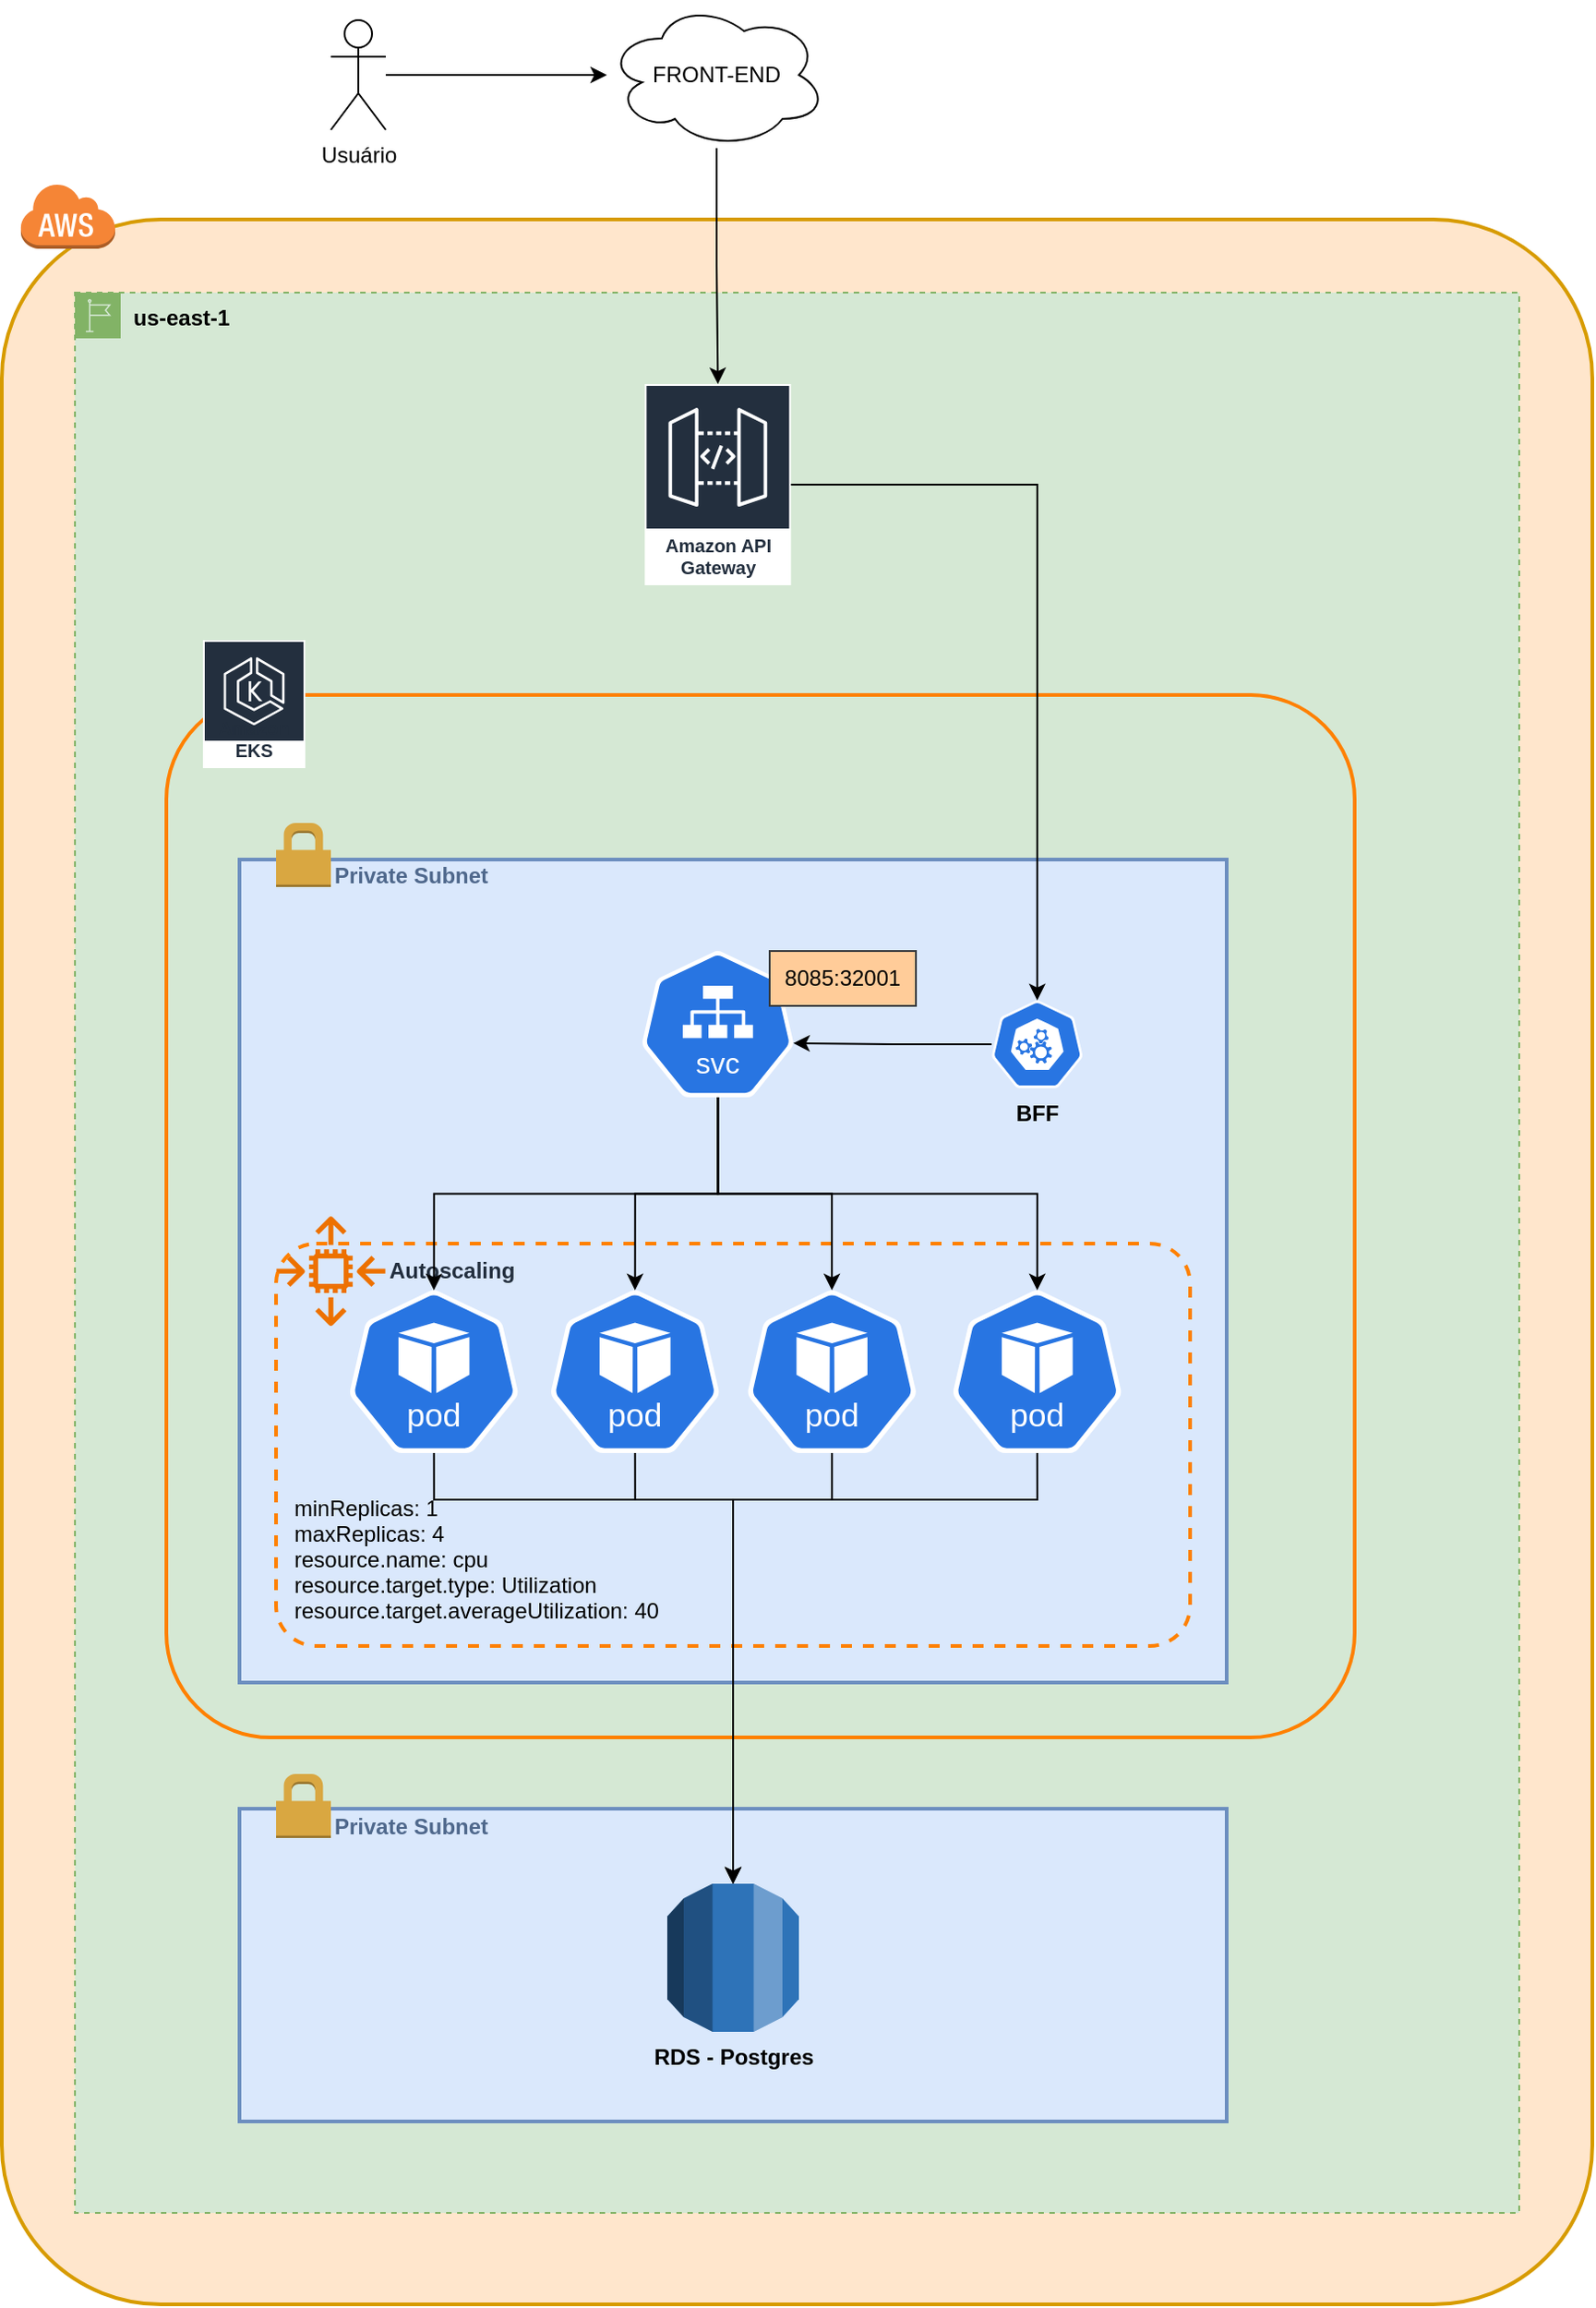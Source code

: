 <mxfile version="23.0.2" type="device">
  <diagram name="Página-1" id="3Deig92EBqLAMkpL4zrJ">
    <mxGraphModel dx="3145" dy="2432" grid="1" gridSize="10" guides="1" tooltips="1" connect="1" arrows="1" fold="1" page="1" pageScale="1" pageWidth="827" pageHeight="1169" background="#FFFFFF" math="0" shadow="0">
      <root>
        <mxCell id="0" />
        <mxCell id="1" parent="0" />
        <mxCell id="WYVrjqTcu7dz_fImMJw4-139" value="" style="rounded=1;arcSize=10;dashed=0;fillColor=#ffe6cc;strokeWidth=2;container=0;strokeColor=#d79b00;" vertex="1" parent="1">
          <mxGeometry x="-800" y="-1031" width="870" height="1140" as="geometry" />
        </mxCell>
        <mxCell id="WYVrjqTcu7dz_fImMJw4-140" value="" style="dashed=0;html=1;shape=mxgraph.aws3.cloud;fillColor=#F58536;gradientColor=none;dashed=0;container=0;" vertex="1" parent="1">
          <mxGeometry x="-790" y="-1051" width="52" height="36" as="geometry" />
        </mxCell>
        <mxCell id="WYVrjqTcu7dz_fImMJw4-200" value="" style="group;verticalAlign=top;labelPosition=center;verticalLabelPosition=bottom;align=center;" vertex="1" connectable="0" parent="1">
          <mxGeometry x="-710" y="-941" width="740" height="1000" as="geometry" />
        </mxCell>
        <mxCell id="WYVrjqTcu7dz_fImMJw4-146" value="&lt;b&gt;us-east-1&lt;/b&gt;" style="sketch=0;outlineConnect=0;html=1;whiteSpace=wrap;fontSize=12;fontStyle=0;shape=mxgraph.aws4.group;grIcon=mxgraph.aws4.group_region;strokeColor=#82b366;fillColor=#d5e8d4;verticalAlign=top;align=left;spacingLeft=30;dashed=1;container=0;" vertex="1" parent="WYVrjqTcu7dz_fImMJw4-200">
          <mxGeometry x="-50" y="-50" width="790" height="1050" as="geometry" />
        </mxCell>
        <mxCell id="WYVrjqTcu7dz_fImMJw4-149" value="" style="rounded=1;arcSize=10;dashed=0;fillColor=none;gradientColor=none;strokeWidth=2;container=0;strokeColor=#FF8000;" vertex="1" parent="WYVrjqTcu7dz_fImMJw4-200">
          <mxGeometry y="170" width="650" height="570" as="geometry" />
        </mxCell>
        <mxCell id="WYVrjqTcu7dz_fImMJw4-152" value="Amazon EKS" style="sketch=0;outlineConnect=0;fontColor=#232F3E;gradientColor=none;strokeColor=#ffffff;fillColor=#232F3E;dashed=0;verticalLabelPosition=middle;verticalAlign=bottom;align=center;html=1;whiteSpace=wrap;fontSize=10;fontStyle=1;spacing=3;shape=mxgraph.aws4.productIcon;prIcon=mxgraph.aws4.eks;container=0;" vertex="1" parent="WYVrjqTcu7dz_fImMJw4-200">
          <mxGeometry x="20" y="140" width="56" height="70" as="geometry" />
        </mxCell>
        <mxCell id="WYVrjqTcu7dz_fImMJw4-148" value="Amazon API Gateway" style="sketch=0;outlineConnect=0;fontColor=#232F3E;gradientColor=none;strokeColor=#ffffff;fillColor=#232F3E;dashed=0;verticalLabelPosition=middle;verticalAlign=bottom;align=center;html=1;whiteSpace=wrap;fontSize=10;fontStyle=1;spacing=3;shape=mxgraph.aws4.productIcon;prIcon=mxgraph.aws4.api_gateway;container=0;" vertex="1" parent="WYVrjqTcu7dz_fImMJw4-200">
          <mxGeometry x="261.67" width="80" height="110" as="geometry" />
        </mxCell>
        <mxCell id="WYVrjqTcu7dz_fImMJw4-154" value="" style="rounded=1;arcSize=0;dashed=0;fillColor=#dae8fc;strokeWidth=2;container=0;strokeColor=#6c8ebf;" vertex="1" parent="WYVrjqTcu7dz_fImMJw4-200">
          <mxGeometry x="40" y="260" width="540" height="450" as="geometry" />
        </mxCell>
        <mxCell id="WYVrjqTcu7dz_fImMJw4-155" value="&lt;b&gt;&lt;font color=&quot;#4f688c&quot;&gt;Private Subnet&lt;/font&gt;&lt;/b&gt;" style="dashed=0;html=1;shape=mxgraph.aws3.permissions;fillColor=#D9A741;gradientColor=none;dashed=0;labelPosition=right;verticalLabelPosition=bottom;align=left;verticalAlign=top;spacingBottom=0;spacingTop=-20;container=0;" vertex="1" parent="WYVrjqTcu7dz_fImMJw4-200">
          <mxGeometry x="60" y="240" width="30" height="35" as="geometry" />
        </mxCell>
        <mxCell id="WYVrjqTcu7dz_fImMJw4-162" value="&lt;b&gt;Autoscaling&lt;/b&gt;" style="sketch=0;outlineConnect=0;fontColor=#232F3E;gradientColor=none;fillColor=#ED7100;strokeColor=none;dashed=0;verticalLabelPosition=middle;verticalAlign=middle;align=left;html=1;fontSize=12;fontStyle=0;aspect=fixed;pointerEvents=1;shape=mxgraph.aws4.auto_scaling2;labelPosition=right;container=0;" vertex="1" parent="WYVrjqTcu7dz_fImMJw4-200">
          <mxGeometry x="60" y="455" width="60" height="60" as="geometry" />
        </mxCell>
        <mxCell id="WYVrjqTcu7dz_fImMJw4-163" value="minReplicas: 1&#xa;maxReplicas: 4&#xa;resource.name: cpu&#xa;resource.target.type: Utilization&#xa;resource.target.averageUtilization: 40" style="rounded=1;arcSize=10;dashed=1;fillColor=none;gradientColor=none;strokeWidth=2;align=left;verticalAlign=bottom;spacingBottom=10;spacingLeft=8;container=0;strokeColor=#FF8000;" vertex="1" parent="WYVrjqTcu7dz_fImMJw4-200">
          <mxGeometry x="60" y="470" width="500" height="220" as="geometry" />
        </mxCell>
        <mxCell id="WYVrjqTcu7dz_fImMJw4-161" value="" style="aspect=fixed;sketch=0;html=1;dashed=0;whitespace=wrap;fillColor=#2875E2;strokeColor=#ffffff;points=[[0.005,0.63,0],[0.1,0.2,0],[0.9,0.2,0],[0.5,0,0],[0.995,0.63,0],[0.72,0.99,0],[0.5,1,0],[0.28,0.99,0]];shape=mxgraph.kubernetes.icon2;kubernetesLabel=1;prIcon=pod;container=0;" vertex="1" parent="WYVrjqTcu7dz_fImMJw4-200">
          <mxGeometry x="100" y="495.5" width="92.72" height="89" as="geometry" />
        </mxCell>
        <mxCell id="WYVrjqTcu7dz_fImMJw4-177" value="" style="aspect=fixed;sketch=0;html=1;dashed=0;whitespace=wrap;fillColor=#2875E2;strokeColor=#ffffff;points=[[0.005,0.63,0],[0.1,0.2,0],[0.9,0.2,0],[0.5,0,0],[0.995,0.63,0],[0.72,0.99,0],[0.5,1,0],[0.28,0.99,0]];shape=mxgraph.kubernetes.icon2;kubernetesLabel=1;prIcon=pod;container=0;" vertex="1" parent="WYVrjqTcu7dz_fImMJw4-200">
          <mxGeometry x="210" y="495.5" width="92.72" height="89" as="geometry" />
        </mxCell>
        <mxCell id="WYVrjqTcu7dz_fImMJw4-178" value="" style="aspect=fixed;sketch=0;html=1;dashed=0;whitespace=wrap;fillColor=#2875E2;strokeColor=#ffffff;points=[[0.005,0.63,0],[0.1,0.2,0],[0.9,0.2,0],[0.5,0,0],[0.995,0.63,0],[0.72,0.99,0],[0.5,1,0],[0.28,0.99,0]];shape=mxgraph.kubernetes.icon2;kubernetesLabel=1;prIcon=pod;container=0;" vertex="1" parent="WYVrjqTcu7dz_fImMJw4-200">
          <mxGeometry x="317.74" y="495.5" width="92.72" height="89" as="geometry" />
        </mxCell>
        <mxCell id="WYVrjqTcu7dz_fImMJw4-179" value="" style="aspect=fixed;sketch=0;html=1;dashed=0;whitespace=wrap;fillColor=#2875E2;strokeColor=#ffffff;points=[[0.005,0.63,0],[0.1,0.2,0],[0.9,0.2,0],[0.5,0,0],[0.995,0.63,0],[0.72,0.99,0],[0.5,1,0],[0.28,0.99,0]];shape=mxgraph.kubernetes.icon2;kubernetesLabel=1;prIcon=pod;container=0;" vertex="1" parent="WYVrjqTcu7dz_fImMJw4-200">
          <mxGeometry x="430" y="495.5" width="92.72" height="89" as="geometry" />
        </mxCell>
        <mxCell id="WYVrjqTcu7dz_fImMJw4-180" style="edgeStyle=orthogonalEdgeStyle;rounded=0;orthogonalLoop=1;jettySize=auto;html=1;exitX=0.5;exitY=1;exitDx=0;exitDy=0;exitPerimeter=0;entryX=0.5;entryY=0;entryDx=0;entryDy=0;entryPerimeter=0;" edge="1" parent="WYVrjqTcu7dz_fImMJw4-200" source="WYVrjqTcu7dz_fImMJw4-157" target="WYVrjqTcu7dz_fImMJw4-161">
          <mxGeometry relative="1" as="geometry" />
        </mxCell>
        <mxCell id="WYVrjqTcu7dz_fImMJw4-181" style="edgeStyle=orthogonalEdgeStyle;rounded=0;orthogonalLoop=1;jettySize=auto;html=1;exitX=0.5;exitY=1;exitDx=0;exitDy=0;exitPerimeter=0;entryX=0.5;entryY=0;entryDx=0;entryDy=0;entryPerimeter=0;" edge="1" parent="WYVrjqTcu7dz_fImMJw4-200" source="WYVrjqTcu7dz_fImMJw4-157" target="WYVrjqTcu7dz_fImMJw4-177">
          <mxGeometry relative="1" as="geometry" />
        </mxCell>
        <mxCell id="WYVrjqTcu7dz_fImMJw4-182" style="edgeStyle=orthogonalEdgeStyle;rounded=0;orthogonalLoop=1;jettySize=auto;html=1;exitX=0.5;exitY=1;exitDx=0;exitDy=0;exitPerimeter=0;" edge="1" parent="WYVrjqTcu7dz_fImMJw4-200" source="WYVrjqTcu7dz_fImMJw4-157" target="WYVrjqTcu7dz_fImMJw4-178">
          <mxGeometry relative="1" as="geometry" />
        </mxCell>
        <mxCell id="WYVrjqTcu7dz_fImMJw4-183" style="edgeStyle=orthogonalEdgeStyle;rounded=0;orthogonalLoop=1;jettySize=auto;html=1;exitX=0.5;exitY=1;exitDx=0;exitDy=0;exitPerimeter=0;entryX=0.5;entryY=0;entryDx=0;entryDy=0;entryPerimeter=0;" edge="1" parent="WYVrjqTcu7dz_fImMJw4-200" source="WYVrjqTcu7dz_fImMJw4-157" target="WYVrjqTcu7dz_fImMJw4-179">
          <mxGeometry relative="1" as="geometry" />
        </mxCell>
        <mxCell id="WYVrjqTcu7dz_fImMJw4-157" value="" style="aspect=fixed;sketch=0;html=1;dashed=0;whitespace=wrap;fillColor=#2875E2;strokeColor=#ffffff;points=[[0.005,0.63,0],[0.1,0.2,0],[0.9,0.2,0],[0.5,0,0],[0.995,0.63,0],[0.72,0.99,0],[0.5,1,0],[0.28,0.99,0]];shape=mxgraph.kubernetes.icon2;kubernetesLabel=1;prIcon=svc;container=0;" vertex="1" parent="WYVrjqTcu7dz_fImMJw4-200">
          <mxGeometry x="260" y="310" width="83.33" height="80" as="geometry" />
        </mxCell>
        <mxCell id="WYVrjqTcu7dz_fImMJw4-159" value="8085:32001" style="rounded=1;whiteSpace=wrap;html=1;arcSize=0;fillColor=#ffcc99;strokeColor=#36393d;container=0;" vertex="1" parent="WYVrjqTcu7dz_fImMJw4-200">
          <mxGeometry x="330" y="310" width="80" height="30" as="geometry" />
        </mxCell>
        <mxCell id="WYVrjqTcu7dz_fImMJw4-187" value="" style="rounded=1;arcSize=0;dashed=0;fillColor=#dae8fc;strokeWidth=2;container=0;strokeColor=#6c8ebf;" vertex="1" parent="WYVrjqTcu7dz_fImMJw4-200">
          <mxGeometry x="40" y="779" width="540" height="171" as="geometry" />
        </mxCell>
        <mxCell id="WYVrjqTcu7dz_fImMJw4-188" value="&lt;b&gt;&lt;font color=&quot;#4f688c&quot;&gt;Private Subnet&lt;/font&gt;&lt;/b&gt;" style="dashed=0;html=1;shape=mxgraph.aws3.permissions;fillColor=#D9A741;gradientColor=none;dashed=0;labelPosition=right;verticalLabelPosition=bottom;align=left;verticalAlign=top;spacingBottom=0;spacingTop=-20;container=0;" vertex="1" parent="WYVrjqTcu7dz_fImMJw4-200">
          <mxGeometry x="60" y="760" width="30" height="35" as="geometry" />
        </mxCell>
        <mxCell id="WYVrjqTcu7dz_fImMJw4-195" value="&lt;b&gt;RDS - Postgres&lt;/b&gt;" style="outlineConnect=0;dashed=0;verticalLabelPosition=bottom;verticalAlign=top;align=center;html=1;shape=mxgraph.aws3.rds;fillColor=#2E73B8;gradientColor=none;container=0;" vertex="1" parent="WYVrjqTcu7dz_fImMJw4-200">
          <mxGeometry x="274" y="820" width="72" height="81" as="geometry" />
        </mxCell>
        <mxCell id="WYVrjqTcu7dz_fImMJw4-196" style="edgeStyle=orthogonalEdgeStyle;rounded=0;orthogonalLoop=1;jettySize=auto;html=1;exitX=0.5;exitY=1;exitDx=0;exitDy=0;exitPerimeter=0;" edge="1" parent="WYVrjqTcu7dz_fImMJw4-200" source="WYVrjqTcu7dz_fImMJw4-161" target="WYVrjqTcu7dz_fImMJw4-195">
          <mxGeometry relative="1" as="geometry">
            <Array as="points">
              <mxPoint x="146" y="610" />
              <mxPoint x="310" y="610" />
            </Array>
          </mxGeometry>
        </mxCell>
        <mxCell id="WYVrjqTcu7dz_fImMJw4-197" style="edgeStyle=orthogonalEdgeStyle;rounded=0;orthogonalLoop=1;jettySize=auto;html=1;exitX=0.5;exitY=1;exitDx=0;exitDy=0;exitPerimeter=0;entryX=0.5;entryY=0;entryDx=0;entryDy=0;entryPerimeter=0;" edge="1" parent="WYVrjqTcu7dz_fImMJw4-200" source="WYVrjqTcu7dz_fImMJw4-177" target="WYVrjqTcu7dz_fImMJw4-195">
          <mxGeometry relative="1" as="geometry">
            <Array as="points">
              <mxPoint x="256" y="610" />
              <mxPoint x="310" y="610" />
            </Array>
          </mxGeometry>
        </mxCell>
        <mxCell id="WYVrjqTcu7dz_fImMJw4-199" style="edgeStyle=orthogonalEdgeStyle;rounded=0;orthogonalLoop=1;jettySize=auto;html=1;exitX=0.5;exitY=1;exitDx=0;exitDy=0;exitPerimeter=0;" edge="1" parent="WYVrjqTcu7dz_fImMJw4-200" source="WYVrjqTcu7dz_fImMJw4-179" target="WYVrjqTcu7dz_fImMJw4-195">
          <mxGeometry relative="1" as="geometry">
            <Array as="points">
              <mxPoint x="476" y="610" />
              <mxPoint x="310" y="610" />
            </Array>
          </mxGeometry>
        </mxCell>
        <mxCell id="WYVrjqTcu7dz_fImMJw4-198" style="edgeStyle=orthogonalEdgeStyle;rounded=0;orthogonalLoop=1;jettySize=auto;html=1;exitX=0.5;exitY=1;exitDx=0;exitDy=0;exitPerimeter=0;entryX=0.5;entryY=0;entryDx=0;entryDy=0;entryPerimeter=0;" edge="1" parent="WYVrjqTcu7dz_fImMJw4-200" source="WYVrjqTcu7dz_fImMJw4-178" target="WYVrjqTcu7dz_fImMJw4-195">
          <mxGeometry relative="1" as="geometry">
            <Array as="points">
              <mxPoint x="364" y="610" />
              <mxPoint x="310" y="610" />
            </Array>
          </mxGeometry>
        </mxCell>
        <mxCell id="WYVrjqTcu7dz_fImMJw4-203" value="&lt;b&gt;BFF&lt;/b&gt;" style="aspect=fixed;sketch=0;html=1;dashed=0;whitespace=wrap;fillColor=#2875E2;strokeColor=#ffffff;points=[[0.005,0.63,0],[0.1,0.2,0],[0.9,0.2,0],[0.5,0,0],[0.995,0.63,0],[0.72,0.99,0],[0.5,1,0],[0.28,0.99,0]];shape=mxgraph.kubernetes.icon2;prIcon=api;labelPosition=center;verticalLabelPosition=bottom;align=center;verticalAlign=top;" vertex="1" parent="WYVrjqTcu7dz_fImMJw4-200">
          <mxGeometry x="451.36" y="337" width="50" height="48" as="geometry" />
        </mxCell>
        <mxCell id="WYVrjqTcu7dz_fImMJw4-204" style="edgeStyle=orthogonalEdgeStyle;rounded=0;orthogonalLoop=1;jettySize=auto;html=1;entryX=0.5;entryY=0;entryDx=0;entryDy=0;entryPerimeter=0;" edge="1" parent="WYVrjqTcu7dz_fImMJw4-200" source="WYVrjqTcu7dz_fImMJw4-148" target="WYVrjqTcu7dz_fImMJw4-203">
          <mxGeometry relative="1" as="geometry" />
        </mxCell>
        <mxCell id="WYVrjqTcu7dz_fImMJw4-205" style="edgeStyle=orthogonalEdgeStyle;rounded=0;orthogonalLoop=1;jettySize=auto;html=1;entryX=0.995;entryY=0.63;entryDx=0;entryDy=0;entryPerimeter=0;" edge="1" parent="WYVrjqTcu7dz_fImMJw4-200" source="WYVrjqTcu7dz_fImMJw4-203" target="WYVrjqTcu7dz_fImMJw4-157">
          <mxGeometry relative="1" as="geometry" />
        </mxCell>
        <mxCell id="WYVrjqTcu7dz_fImMJw4-208" style="edgeStyle=orthogonalEdgeStyle;rounded=0;orthogonalLoop=1;jettySize=auto;html=1;" edge="1" parent="1" source="WYVrjqTcu7dz_fImMJw4-201" target="WYVrjqTcu7dz_fImMJw4-148">
          <mxGeometry relative="1" as="geometry" />
        </mxCell>
        <mxCell id="WYVrjqTcu7dz_fImMJw4-201" value="FRONT-END" style="ellipse;shape=cloud;whiteSpace=wrap;html=1;" vertex="1" parent="1">
          <mxGeometry x="-469" y="-1150" width="120" height="80" as="geometry" />
        </mxCell>
        <mxCell id="WYVrjqTcu7dz_fImMJw4-206" style="edgeStyle=orthogonalEdgeStyle;rounded=0;orthogonalLoop=1;jettySize=auto;html=1;" edge="1" parent="1" source="WYVrjqTcu7dz_fImMJw4-202" target="WYVrjqTcu7dz_fImMJw4-201">
          <mxGeometry relative="1" as="geometry" />
        </mxCell>
        <mxCell id="WYVrjqTcu7dz_fImMJw4-202" value="Usuário" style="shape=umlActor;verticalLabelPosition=bottom;verticalAlign=top;html=1;outlineConnect=0;" vertex="1" parent="1">
          <mxGeometry x="-620" y="-1140" width="30" height="60" as="geometry" />
        </mxCell>
      </root>
    </mxGraphModel>
  </diagram>
</mxfile>
